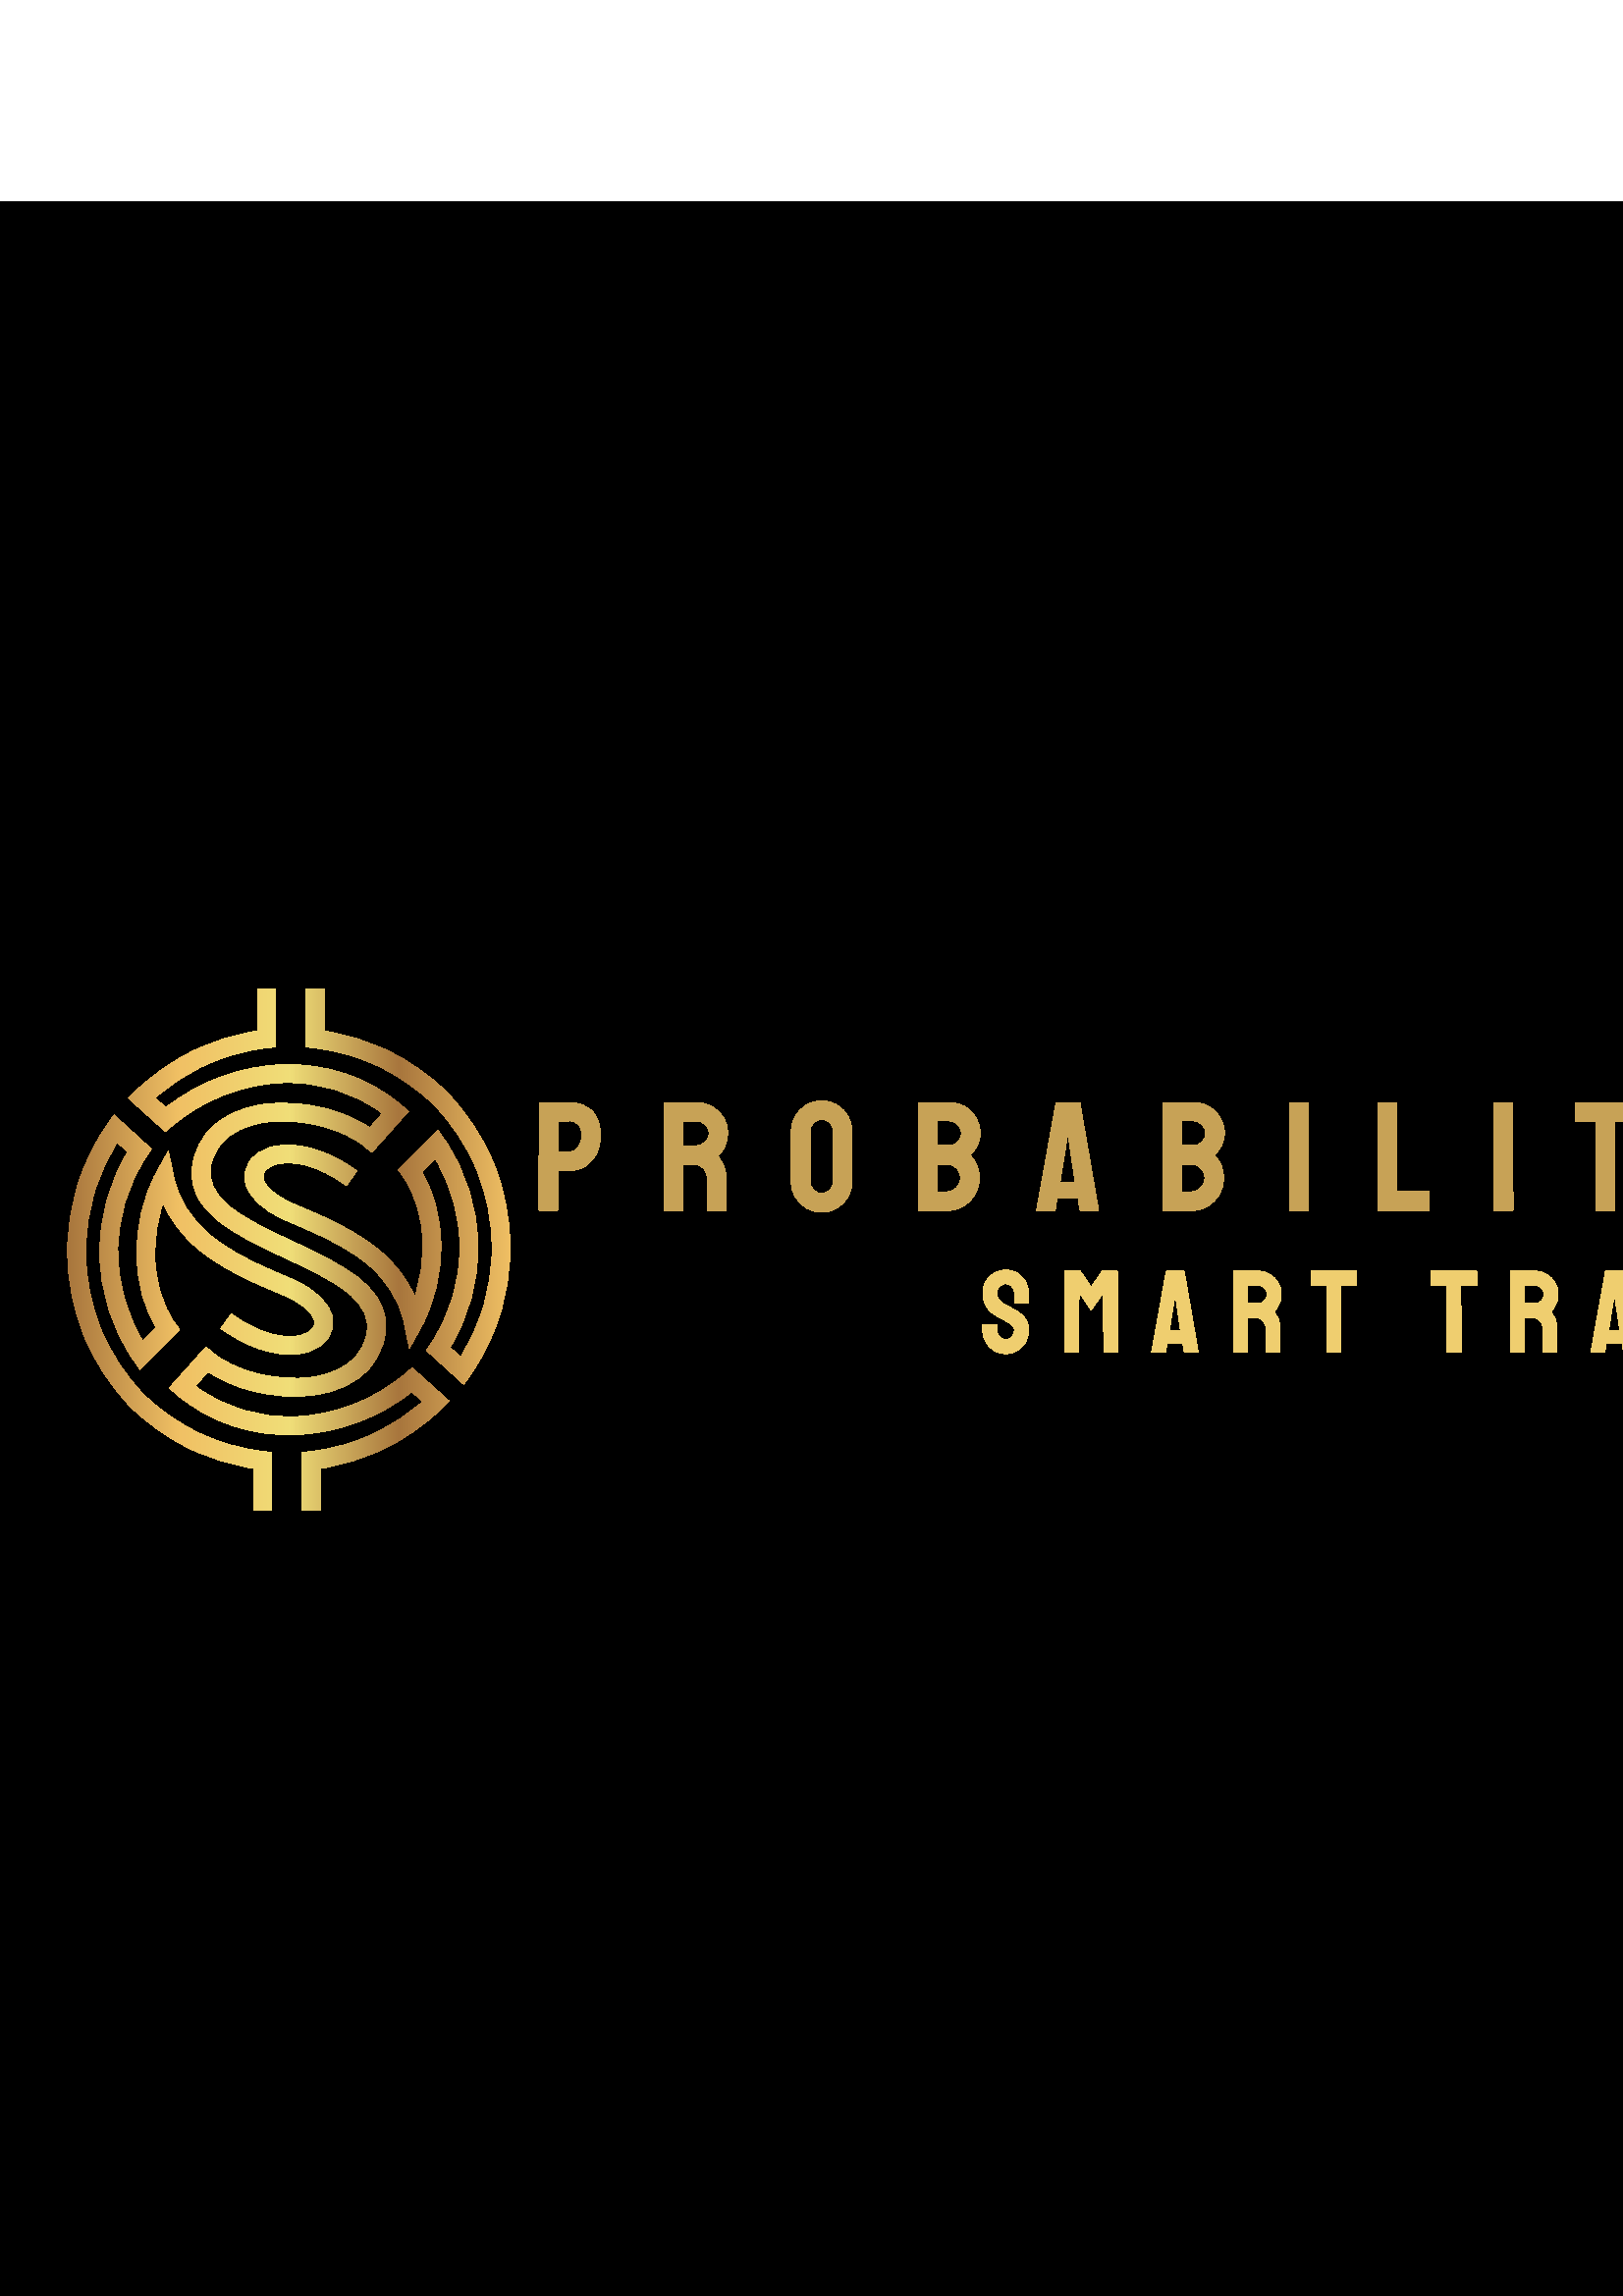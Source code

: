 %!PS-Adobe-3.0 EPSF-3.0
%%Pages: 1
%%DocumentData: Clean7Bit
%%LanguageLevel: 3
%%BoundingBox: 0 0 960 768
%%EndComments
%%BeginProlog
50 dict begin
/q { gsave } bind def
/Q { grestore } bind def
/cm { 6 array astore concat } bind def
/w { setlinewidth } bind def
/J { setlinecap } bind def
/j { setlinejoin } bind def
/M { setmiterlimit } bind def
/d { setdash } bind def
/m { moveto } bind def
/l { lineto } bind def
/c { curveto } bind def
/h { closepath } bind def
/re { exch dup neg 3 1 roll 5 3 roll moveto 0 rlineto
      0 exch rlineto 0 rlineto closepath } bind def
/S { stroke } bind def
/f { fill } bind def
/f* { eofill } bind def
/n { newpath } bind def
/W { clip } bind def
/W* { eoclip } bind def
/BT { } bind def
/ET { } bind def
/BDC { mark 3 1 roll /BDC pdfmark } bind def
/EMC { mark /EMC pdfmark } bind def
/cairo_store_point { /cairo_point_y exch def /cairo_point_x exch def } def
/Tj { show currentpoint cairo_store_point } bind def
/TJ {
  {
    dup
    type /stringtype eq
    { show } { -0.001 mul 0 cairo_font_matrix dtransform rmoveto } ifelse
  } forall
  currentpoint cairo_store_point
} bind def
/cairo_selectfont { cairo_font_matrix aload pop pop pop 0 0 6 array astore
    cairo_font exch selectfont cairo_point_x cairo_point_y moveto } bind def
/Tf { pop /cairo_font exch def /cairo_font_matrix where
      { pop cairo_selectfont } if } bind def
/Td { matrix translate cairo_font_matrix matrix concatmatrix dup
      /cairo_font_matrix exch def dup 4 get exch 5 get cairo_store_point
      /cairo_font where { pop cairo_selectfont } if } bind def
/Tm { 2 copy 8 2 roll 6 array astore /cairo_font_matrix exch def
      cairo_store_point /cairo_font where { pop cairo_selectfont } if } bind def
/g { setgray } bind def
/rg { setrgbcolor } bind def
/d1 { setcachedevice } bind def
/cairo_data_source {
  CairoDataIndex CairoData length lt
    { CairoData CairoDataIndex get /CairoDataIndex CairoDataIndex 1 add def }
    { () } ifelse
} def
/cairo_flush_ascii85_file { cairo_ascii85_file status { cairo_ascii85_file flushfile } if } def
/cairo_image { image cairo_flush_ascii85_file } def
/cairo_imagemask { imagemask cairo_flush_ascii85_file } def
%%EndProlog
%%BeginSetup
%%EndSetup
%%Page: 1 1
%%BeginPageSetup
%%PageBoundingBox: 0 0 960 768
%%EndPageSetup
q 0 0 960 768 rectclip
1 0 0 -1 0 768 cm q
0 g
0 0 960 768 rectfill
q
110.863 479.902 m 110.863 458.641 l 113.805 458.309 l 122.145 457.359 130.078
 455.051 137.375 451.586 c 143.797 448.551 149.719 444.625 154.988 439.969
 c 151.004 436.375 l 138.605 446.133 123.395 451.641 108.164 452.125 c 92.691
 452.609 77.203 447.918 64.637 437.195 c 62.047 434.98 l 64.34 432.465 l
 66.125 430.492 67.484 428.965 68.844 427.441 c 70.52 425.539 72.215 423.641
 73.406 422.34 c 75.547 419.992 l 77.984 422.039 l 81.766 425.223 87.312
 427.848 93.531 429.508 c 100.344 431.332 107.867 431.98 114.66 430.996 
c 121.176 430.047 126.969 427.59 130.672 423.176 c 132.312 421.238 133.559
 418.895 134.305 416.102 c 136.016 409.68 133.129 404.652 127.918 400.352
 c 122.035 395.473 113.266 391.379 104.516 387.281 c 95.355 383 86.176 378.699
 79.699 373.336 c 72.531 367.398 68.602 360.27 71.133 350.773 c 72.141 346.992
 73.852 343.809 76.105 341.129 c 80.965 335.375 88.207 332.211 96.211 331.039
 c 103.918 329.902 112.391 330.629 120.004 332.676 c 125.871 334.242 131.285
 336.625 135.551 339.547 c 136.445 338.559 137.227 337.668 138.027 336.754
 c 138.77 335.898 139.535 335.059 140.223 334.258 c 129.48 326.18 116.672
 322.625 103.844 323.031 c 89.176 323.5 74.484 329.121 62.848 339.043 c 
60.633 340.926 l 47.098 328.711 l 49.629 326.254 l 56.035 320.035 63.465
 314.859 71.617 310.988 c 78.691 307.637 86.324 305.273 94.332 304.062 c
 94.332 288.648 l 100.961 288.648 l 100.961 309.906 l 98.016 310.242 l 89.676
 311.191 81.746 313.5 74.449 316.965 c 68.023 320 62.105 323.926 56.836 
328.582 c 60.82 332.176 l 73.219 322.418 88.43 316.906 103.66 316.422 c 
119.129 315.941 134.621 320.633 147.188 331.355 c 149.773 333.57 l 147.484
 336.082 l 145.695 338.059 144.336 339.582 142.98 341.109 c 141.305 343.008
 139.609 344.91 138.418 346.211 c 136.277 348.559 l 133.836 346.508 l 130.059
 343.324 124.512 340.699 118.293 339.043 c 111.477 337.219 103.957 336.566
 97.16 337.555 c 90.645 338.504 84.855 340.961 81.148 345.375 c 79.512 347.309
 78.266 349.656 77.52 352.449 c 75.809 358.871 78.691 363.898 83.906 368.199
 c 89.789 373.078 98.559 377.172 107.309 381.27 c 116.484 385.551 125.645
 389.852 132.125 395.211 c 139.293 401.152 143.223 408.281 140.688 417.777
 c 139.684 421.555 137.969 424.738 135.719 427.422 c 130.859 433.176 123.617
 436.34 115.609 437.512 c 107.902 438.648 99.434 437.922 91.816 435.875 
c 85.953 434.309 80.535 431.926 76.273 429.004 c 75.379 429.992 74.598 430.883
 73.797 431.797 c 73.051 432.633 72.289 433.492 71.582 434.289 c 82.324 
442.371 95.133 445.926 107.961 445.516 c 122.629 445.051 137.32 439.43 148.953
 429.508 c 151.172 427.625 l 164.707 439.84 l 162.172 442.297 l 155.77 448.516
 148.34 453.691 140.188 457.562 c 133.113 460.914 125.477 463.277 117.473
 464.488 c 117.473 479.902 l 110.844 479.902 l h
127.023 360.734 m 116.207 352.875 106.77 351.352 101.035 353.062 c 99.246
 353.602 97.906 354.422 97.16 355.426 c 96.566 356.227 96.344 357.195 96.566
 358.238 c 97.18 361.031 100.418 364.328 107.176 367.285 c 108.203 367.734
 109.559 368.312 110.938 368.906 c 112.801 369.707 114.734 370.527 116.988
 371.531 c 124.695 374.977 132.926 379.145 139.832 385.141 c 144.895 389.535
 149.215 394.879 152.082 401.543 c 154.168 395.379 155.211 388.547 155.062
 381.809 c 154.855 372.797 152.512 363.992 147.652 357.215 c 146.012 354.941
 l 160.516 340.383 l 162.77 343.641 l 170.961 355.426 175.133 369.188 175.242
 382.98 c 175.355 395.848 171.93 408.73 164.984 420.105 c 168.875 423.641
 l 172.266 418.262 174.98 412.434 176.938 406.234 c 179.191 399.086 180.398
 391.473 180.398 383.578 c 180.398 373.543 178.445 363.992 174.891 355.262
 c 171.203 346.191 165.805 338 159.082 331.113 c 153.199 325.379 146.367
 320.613 138.863 317.039 c 131.547 313.559 123.598 311.23 115.219 310.281
 c 112.277 309.945 l 112.277 288.684 l 118.906 288.684 l 118.906 304.098
 l 126.949 305.309 134.602 307.691 141.695 311.062 c 149.887 314.953 157.312
 320.164 163.738 326.422 c 163.793 326.477 l 171.129 334 177.012 342.918
 181.031 352.785 c 184.906 362.297 187.027 372.703 187.027 383.594 c 187.027
 392.18 185.707 400.465 183.25 408.246 c 180.715 416.289 176.957 423.809
 172.191 430.586 c 170.031 433.656 l 156.363 421.223 l 157.945 418.855 l
 165.188 408.039 168.746 395.531 168.633 383.055 c 168.539 371.867 165.488
 360.695 159.492 350.793 c 154.559 355.742 l 159.195 363.266 161.445 372.426
 161.652 381.715 c 161.895 392.605 159.305 403.738 154.445 412.582 c 150.109
 420.477 l 148.305 411.652 l 146.406 402.324 141.562 395.473 135.457 390.168
 c 129.164 384.711 121.496 380.82 114.254 377.582 c 112.41 376.762 110.324
 375.871 108.293 374.996 c 107.086 374.473 105.895 373.969 104.477 373.355
 c 95.504 369.426 91.055 364.344 90.031 359.652 c 89.379 356.656 90.051 
353.844 91.816 351.5 c 93.418 349.359 95.934 347.699 99.117 346.75 c 106.488
 344.574 118.145 346.191 130.859 355.41 c 126.969 360.77 l h
84.816 407.816 m 95.633 415.672 105.074 417.199 110.809 415.488 c 112.594
 414.949 113.934 414.129 114.68 413.121 c 115.277 412.324 115.5 411.355 
115.277 410.312 c 114.66 407.52 111.422 404.223 104.664 401.262 c 103.641
 400.816 102.281 400.238 100.902 399.645 c 99.043 398.844 97.105 398.023
 94.852 397.02 c 87.145 393.574 78.918 389.402 72.008 383.41 c 66.945 379.016
 62.625 373.672 59.758 367.008 c 57.672 373.168 56.633 380.004 56.781 386.742
 c 56.984 395.754 59.332 404.559 64.191 411.336 c 65.828 413.605 l 51.324
 428.164 l 49.07 424.906 l 40.879 413.121 36.711 399.363 36.598 385.57 c
 36.488 372.703 39.914 359.82 46.855 348.445 c 42.965 344.91 l 39.578 350.289
 36.859 356.117 34.906 362.316 c 32.652 369.465 31.441 377.078 31.441 384.973
 c 31.441 395.008 33.395 404.559 36.953 413.289 c 40.637 422.355 46.039 
430.547 52.758 437.438 c 58.641 443.172 65.473 447.938 72.977 451.512 c 
80.293 454.992 88.242 457.32 96.621 458.27 c 99.562 458.605 l 99.562 479.867
 l 92.934 479.867 l 92.934 464.453 l 84.891 463.242 77.242 460.859 70.148
 457.488 c 61.957 453.598 54.527 448.383 48.105 442.129 c 48.047 442.074
 l 40.715 434.551 34.828 425.633 30.809 415.766 c 26.938 406.254 24.812 
395.848 24.812 384.953 c 24.812 376.371 26.137 368.086 28.594 360.305 c 
31.125 352.262 34.887 344.742 39.652 337.965 c 41.812 334.891 l 55.477 347.328
 l 53.895 349.691 l 46.652 360.512 43.098 373.02 43.207 385.496 c 43.301
 396.684 46.355 407.855 52.348 417.758 c 57.281 412.805 l 52.648 405.285
 50.395 396.125 50.188 386.836 c 49.949 375.945 52.535 364.812 57.395 355.969
 c 61.73 348.074 l 63.539 356.898 l 65.438 366.227 70.277 373.078 76.383
 378.383 c 82.676 383.836 90.348 387.73 97.59 390.969 c 99.434 391.789 101.52
 392.68 103.547 393.555 c 104.758 394.078 105.949 394.578 107.363 395.195
 c 116.336 399.121 120.785 404.207 121.812 408.898 c 122.461 411.895 121.793
 414.707 120.023 417.051 c 118.422 419.191 115.91 420.848 112.727 421.797
 c 105.352 423.977 93.699 422.355 80.984 413.141 c 84.875 407.781 l h
84.816 407.816 m W n
[1.862 0 0 1.862 24.776 288.647] concat
/CairoFunction
<< /FunctionType 3
   /Domain [ 0 1 ]
   /Functions [
   << /FunctionType 2
      /Domain [ 0 1 ]
      /C0 [ 0.659 0.463 0.239 ]
      /C1 [ 0.941 0.753 0.392 ]
      /N 1
   >>
   << /FunctionType 2
      /Domain [ 0 1 ]
      /C0 [ 0.941 0.753 0.392 ]
      /C1 [ 0.941 0.871 0.471 ]
      /N 1
   >>
   << /FunctionType 2
      /Domain [ 0 1 ]
      /C0 [ 0.941 0.871 0.471 ]
      /C1 [ 0.659 0.463 0.239 ]
      /N 1
   >>
   << /FunctionType 2
      /Domain [ 0 1 ]
      /C0 [ 0.659 0.463 0.239 ]
      /C1 [ 0.941 0.753 0.392 ]
      /N 1
   >>
   ]
   /Bounds [ 0.251 0.502 0.749 ]
   /Encode [ 1 1 4 { pop 0 1 } for ]
>>
def
   << /ShadingType 2
      /ColorSpace /DeviceRGB
      /Coords [ 0 51.37 87.16 51.37 ]
      /Extend [ true true ]
      /Function CairoFunction
   >>
shfill
Q
0.78 0.635 0.337 rg
204.25 369.973 m 197.867 369.973 l 197.676 369.973 197.582 369.879 197.582
 369.684 c 197.695 330.523 l 197.695 330.367 197.773 330.293 197.926 330.293
 c 208.875 330.293 l 212.375 330.293 215.137 331.359 217.16 333.492 c 219.199
 335.613 220.215 338.5 220.215 342.148 c 220.215 344.848 219.684 347.188
 218.617 349.168 c 217.559 351.137 216.176 352.652 214.469 353.719 c 212.746
 354.785 210.883 355.32 208.875 355.32 c 204.539 355.32 l 204.539 369.684
 l 204.539 369.879 204.445 369.973 204.25 369.973 c h
204.539 337.137 m 204.539 348.418 l 208.875 348.418 l 210.086 348.418 211.141
 347.84 212.031 346.688 c 212.926 345.527 213.371 344.012 213.371 342.148
 c 213.371 340.672 212.973 339.457 212.176 338.504 c 211.379 337.555 210.281
 337.078 208.875 337.078 c h
250.258 369.973 m 243.816 369.973 l 243.664 369.973 243.586 369.879 243.586
 369.684 c 243.703 330.523 l 243.703 330.367 243.781 330.293 243.934 330.293
 c 255.445 330.293 l 257.5 330.293 259.395 330.797 261.121 331.805 c 262.852
 332.812 264.23 334.164 265.258 335.855 c 266.285 337.543 266.801 339.449
 266.801 341.574 c 266.801 342.984 266.59 344.254 266.164 345.379 c 265.754
 346.492 265.262 347.438 264.695 348.215 c 264.121 349.004 263.605 349.586
 263.152 349.961 c 265.199 352.246 266.223 354.926 266.223 358 c 266.281
 369.684 l 266.281 369.879 266.191 369.973 266.008 369.973 c 259.551 369.973
 l 259.406 369.973 259.336 369.914 259.336 369.801 c 259.336 358 l 259.336
 356.637 258.852 355.449 257.879 354.441 c 256.91 353.434 255.719 352.93
 254.309 352.93 c 250.547 352.93 l 250.488 369.684 l 250.488 369.879 250.414
 369.973 250.258 369.973 c h
250.547 337.137 m 250.547 346.082 l 255.445 346.082 l 256.629 346.082 257.676
 345.648 258.586 344.773 c 259.5 343.898 259.957 342.832 259.957 341.574
 c 259.957 340.363 259.508 339.32 258.617 338.445 c 257.723 337.574 256.664
 337.137 255.445 337.137 c h
301.293 370.551 m 299.238 370.551 297.363 370.027 295.676 368.98 c 293.984
 367.934 292.625 366.543 291.598 364.816 c 290.57 363.086 290.055 361.176
 290.055 359.082 c 290.113 341.012 l 290.113 338.918 290.617 337.016 291.625
 335.305 c 292.633 333.598 293.992 332.227 295.703 331.199 c 297.414 330.172
 299.277 329.656 301.293 329.656 c 303.34 329.656 305.203 330.172 306.883
 331.199 c 308.555 332.227 309.895 333.598 310.906 335.305 c 311.902 337.016
 312.402 338.918 312.402 341.012 c 312.461 359.082 l 312.461 361.176 311.961
 363.086 310.961 364.816 c 309.953 366.543 308.605 367.934 306.914 368.98
 c 305.215 370.027 303.34 370.551 301.293 370.551 c h
301.293 363.648 m 302.438 363.648 303.438 363.184 304.289 362.25 c 305.145
 361.32 305.574 360.262 305.574 359.082 c 305.516 341.012 l 305.516 339.754
 305.117 338.688 304.32 337.812 c 303.512 336.938 302.504 336.5 301.293 
336.5 c 300.113 336.5 299.105 336.93 298.27 337.785 c 297.434 338.641 297.016
 339.715 297.016 341.012 c 297.016 359.082 l 297.016 360.34 297.434 361.414
 298.27 362.309 c 299.105 363.199 300.113 363.648 301.293 363.648 c h
347.184 369.973 m 336.984 369.973 l 336.832 369.973 336.754 369.879 336.754
 369.684 c 336.867 330.523 l 336.867 330.367 336.945 330.293 337.098 330.293
 c 348.035 330.293 l 350.207 330.293 352.148 330.816 353.855 331.863 c 355.566
 332.91 356.918 334.289 357.906 335.996 c 358.895 337.707 359.391 339.566
 359.391 341.574 c 359.391 343.215 359.02 344.738 358.281 346.141 c 357.539
 347.543 356.656 348.684 355.629 349.555 c 356.723 350.66 357.578 351.938
 358.195 353.391 c 358.801 354.828 359.102 356.348 359.102 357.941 c 359.102
 360.152 358.57 362.168 357.504 363.992 c 356.445 365.809 355.016 367.258
 353.207 368.344 c 351.402 369.43 349.395 369.973 347.184 369.973 c h
343.715 337.078 m 343.715 346.027 l 348.035 346.027 l 349.371 346.027 350.445
 345.559 351.262 344.629 c 352.078 343.695 352.488 342.68 352.488 341.574
 c 352.488 340.363 352.051 339.312 351.176 338.418 c 350.301 337.523 349.254
 337.078 348.035 337.078 c h
343.715 352.93 m 343.656 363.016 l 347.184 363.016 l 348.559 363.016 349.734
 362.508 350.715 361.5 c 351.703 360.5 352.199 359.316 352.199 357.941 c
 352.199 356.578 351.703 355.402 350.715 354.41 c 349.734 353.422 348.559
 352.93 347.184 352.93 c h
380.082 369.684 m 387.156 330.523 l 387.195 330.367 387.289 330.293 387.441
 330.293 c 395.699 330.293 l 395.852 330.293 395.949 330.367 395.988 330.523
 c 402.773 369.684 l 402.812 369.879 402.734 369.973 402.543 369.973 c 396.219
 369.973 l 396.066 369.973 395.969 369.879 395.93 369.684 c 395.309 365.52
 l 387.559 365.52 l 386.926 369.684 l 386.887 369.879 386.789 369.973 386.637
 369.973 c 380.312 369.973 l 380.156 369.973 380.082 369.879 380.082 369.684
 c h
391.262 343.402 m 388.695 359.426 l 394.172 359.426 l 391.824 343.402 l
 391.492 341.301 l h
436.75 369.973 m 426.547 369.973 l 426.395 369.973 426.316 369.879 426.316
 369.684 c 426.434 330.523 l 426.434 330.367 426.512 330.293 426.664 330.293
 c 437.613 330.293 l 439.777 330.293 441.711 330.816 443.422 331.863 c 445.129
 332.91 446.48 334.289 447.469 335.996 c 448.461 337.707 448.953 339.566
 448.953 341.574 c 448.953 343.215 448.586 344.738 447.844 346.141 c 447.105
 347.543 446.223 348.684 445.191 349.555 c 446.297 350.66 447.152 351.938
 447.758 353.391 c 448.363 354.828 448.664 356.348 448.664 357.941 c 448.664
 360.152 448.137 362.168 447.082 363.992 c 446.016 365.809 444.578 367.258
 442.773 368.344 c 440.965 369.43 438.961 369.973 436.75 369.973 c h
433.277 337.078 m 433.277 346.027 l 437.613 346.027 l 438.941 346.027 440.012
 345.559 440.828 344.629 c 441.645 343.695 442.051 342.68 442.051 341.574
 c 442.051 340.363 441.613 339.312 440.742 338.418 c 439.867 337.523 438.824
 337.078 437.613 337.078 c h
433.277 352.93 m 433.219 363.016 l 436.75 363.016 l 438.125 363.016 439.305
 362.508 440.293 361.5 c 441.285 360.5 441.777 359.316 441.777 357.941 c
 441.777 356.578 441.285 355.402 440.293 354.41 c 439.305 353.422 438.125
 352.93 436.75 352.93 c h
479.457 369.973 m 473.016 369.973 l 472.824 369.973 472.727 369.879 472.727
 369.684 c 472.785 330.523 l 472.785 330.367 472.863 330.293 473.016 330.293
 c 479.398 330.293 l 479.555 330.293 479.629 330.367 479.629 330.523 c 479.688
 369.684 l 479.688 369.879 479.609 369.973 479.457 369.973 c h
523.863 369.973 m 505.449 369.973 l 505.305 369.973 505.234 369.879 505.234
 369.684 c 505.293 330.578 l 505.293 330.387 505.383 330.293 505.566 330.293
 c 511.906 330.293 l 512.086 330.293 512.18 330.387 512.18 330.578 c 512.121
 362.957 l 523.863 362.957 l 524.055 362.957 524.152 363.051 524.152 363.246
 c 524.152 369.684 l 524.152 369.879 524.055 369.973 523.863 369.973 c h
554.539 369.973 m 548.102 369.973 l 547.906 369.973 547.812 369.879 547.812
 369.684 c 547.871 330.523 l 547.871 330.367 547.945 330.293 548.102 330.293
 c 554.484 330.293 l 554.637 330.293 554.715 330.367 554.715 330.523 c 554.77
 369.684 l 554.77 369.879 554.695 369.973 554.539 369.973 c h
591.887 369.973 m 585.445 369.973 l 585.293 369.973 585.215 369.879 585.215
 369.684 c 585.215 337.195 l 577.809 337.195 l 577.617 337.195 577.523 337.098
 577.523 336.906 c 577.578 330.523 l 577.578 330.367 577.656 330.293 577.809
 330.293 c 599.465 330.293 l 599.66 330.293 599.754 330.367 599.754 330.523
 c 599.754 336.906 l 599.754 337.098 599.68 337.195 599.523 337.195 c 592.062
 337.195 l 592.117 369.684 l 592.117 369.879 592.043 369.973 591.887 369.973
 c h
634.363 369.973 m 627.809 369.973 l 627.691 369.973 627.637 369.895 627.637
 369.742 c 627.691 353.547 l 620.055 330.523 l 620.02 330.367 620.074 330.293
 620.23 330.293 c 626.555 330.293 l 626.746 330.293 626.863 330.367 626.902
 330.523 c 631.109 345.852 l 635.387 330.523 l 635.426 330.367 635.523 330.293
 635.676 330.293 c 642.059 330.293 l 642.211 330.293 642.27 330.367 642.23
 330.523 c 634.539 353.332 l 634.594 369.742 l 634.594 369.895 634.52 369.973
 634.363 369.973 c h
705.859 369.973 m 699.418 369.973 l 699.266 369.973 699.188 369.879 699.188
 369.684 c 699.188 337.195 l 691.77 337.195 l 691.586 337.195 691.496 337.098
 691.496 336.906 c 691.551 330.523 l 691.551 330.367 691.625 330.293 691.77
 330.293 c 713.438 330.293 l 713.633 330.293 713.727 330.367 713.727 330.523
 c 713.727 336.906 l 713.727 337.098 713.652 337.195 713.496 337.195 c 706.031
 337.195 l 706.09 369.684 l 706.09 369.879 706.016 369.973 705.859 369.973
 c h
743.148 369.973 m 736.695 369.973 l 736.551 369.973 736.48 369.879 736.48
 369.684 c 736.594 330.523 l 736.594 330.367 736.664 330.293 736.809 330.293
 c 748.336 330.293 l 750.383 330.293 752.27 330.797 754 331.805 c 755.727
 332.812 757.105 334.164 758.133 335.855 c 759.164 337.543 759.676 339.449
 759.676 341.574 c 759.676 342.984 759.469 344.254 759.059 345.379 c 758.633
 346.492 758.141 347.438 757.574 348.215 c 756.996 349.004 756.484 349.586
 756.031 349.961 c 758.078 352.246 759.102 354.926 759.102 358 c 759.156
 369.684 l 759.156 369.879 759.066 369.973 758.883 369.973 c 752.441 369.973
 l 752.289 369.973 752.211 369.914 752.211 369.801 c 752.211 358 l 752.211
 356.637 751.727 355.449 750.758 354.441 c 749.789 353.434 748.602 352.93
 747.199 352.93 c 743.422 352.93 l 743.367 369.684 l 743.367 369.879 743.293
 369.973 743.148 369.973 c h
743.422 337.137 m 743.422 346.082 l 748.336 346.082 l 749.508 346.082 750.551
 345.648 751.465 344.773 c 752.375 343.898 752.832 342.832 752.832 341.574
 c 752.832 340.363 752.387 339.32 751.492 338.445 c 750.598 337.574 749.547
 337.137 748.336 337.137 c h
781.965 369.684 m 789.043 330.523 l 789.078 330.367 789.176 330.293 789.328
 330.293 c 797.586 330.293 l 797.738 330.293 797.836 330.367 797.875 330.523
 c 804.66 369.684 l 804.699 369.879 804.621 369.973 804.43 369.973 c 798.105
 369.973 l 797.949 369.973 797.855 369.879 797.816 369.684 c 797.195 365.52
 l 789.445 365.52 l 788.812 369.684 l 788.773 369.879 788.676 369.973 788.523
 369.973 c 782.195 369.973 l 782.043 369.973 781.965 369.879 781.965 369.684
 c h
793.148 343.402 m 790.582 359.426 l 796.059 359.426 l 793.711 343.402 l
 793.379 341.301 l h
838.695 369.914 m 828.492 369.973 l 828.301 369.973 828.203 369.879 828.203
 369.684 c 828.32 330.523 l 828.32 330.367 828.395 330.293 828.551 330.293
 c 839.211 330.234 l 841.305 330.195 843.219 330.691 844.945 331.719 c 846.676
 332.746 848.051 334.125 849.066 335.855 c 850.094 337.582 850.609 339.488
 850.609 341.574 c 850.609 357.941 l 850.609 360.152 850.078 362.16 849.012
 363.965 c 847.953 365.77 846.531 367.203 844.746 368.258 c 842.957 369.324
 840.941 369.879 838.695 369.914 c h
835.223 337.137 m 835.164 362.957 l 838.695 362.957 l 840.105 362.957 841.297
 362.461 842.266 361.473 c 843.227 360.492 843.707 359.316 843.707 357.941
 c 843.707 341.531 l 843.707 340.312 843.266 339.254 842.383 338.359 c 841.488
 337.469 840.434 337.039 839.211 337.078 c h
893.719 369.973 m 875.305 369.973 l 875.152 369.973 875.074 369.879 875.074
 369.684 c 875.133 330.523 l 875.133 330.367 875.211 330.293 875.363 330.293
 c 893.664 330.293 l 893.816 330.293 893.895 330.387 893.895 330.578 c 893.895
 336.965 l 893.895 337.117 893.816 337.195 893.664 337.195 c 881.977 337.195
 l 881.977 346.082 l 893.664 346.082 l 893.816 346.082 893.895 346.16 893.895
 346.312 c 893.938 352.754 l 893.938 352.91 893.863 352.984 893.719 352.984
 c 881.977 352.984 l 881.977 362.957 l 893.719 362.957 l 893.863 362.957
 893.938 363.051 893.938 363.246 c 893.938 369.742 l 893.938 369.895 893.863
 369.973 893.719 369.973 c h
928.316 370.551 m 926.27 370.551 924.402 370.027 922.711 368.98 c 921.02
 367.934 919.672 366.543 918.66 364.816 c 917.652 363.086 917.148 361.176
 917.148 359.082 c 917.148 356.457 l 917.148 356.266 917.246 356.168 917.438
 356.168 c 923.82 356.168 l 923.973 356.168 924.051 356.266 924.051 356.457
 c 924.051 359.082 l 924.051 360.34 924.469 361.414 925.305 362.309 c 926.141
 363.199 927.145 363.648 928.316 363.648 c 929.496 363.648 930.504 363.191
 931.34 362.277 c 932.176 361.367 932.594 360.301 932.594 359.082 c 932.594
 357.68 931.684 356.461 929.855 355.434 c 929.25 355.09 928.301 354.555 
927.004 353.836 c 925.719 353.113 924.5 352.434 923.359 351.789 c 921.273
 350.57 919.727 349.039 918.719 347.191 c 917.711 345.348 917.207 343.27
 917.207 340.953 c 917.207 338.82 917.719 336.91 918.746 335.219 c 919.777
 333.527 921.137 332.188 922.824 331.199 c 924.516 330.211 926.348 329.715
 928.316 329.715 c 930.332 329.715 932.188 330.219 933.879 331.227 c 935.566
 332.238 936.918 333.586 937.926 335.277 c 938.934 336.969 939.438 338.859
 939.438 340.953 c 939.438 345.621 l 939.438 345.777 939.363 345.852 939.207
 345.852 c 932.824 345.852 l 932.672 345.852 932.594 345.777 932.594 345.621
 c 932.535 340.953 l 932.535 339.617 932.121 338.535 931.285 337.699 c 930.449
 336.863 929.457 336.445 928.316 336.445 c 927.145 336.445 926.141 336.891
 925.305 337.785 c 924.469 338.676 924.051 339.734 924.051 340.953 c 924.051
 342.211 924.316 343.258 924.844 344.094 c 925.379 344.93 926.352 345.727
 927.754 346.488 c 927.945 346.602 928.316 346.801 928.863 347.078 c 929.41
 347.367 930.012 347.691 930.664 348.059 c 931.309 348.414 931.883 348.727
 932.395 348.996 c 932.91 349.262 933.23 349.43 933.344 349.5 c 935.246 
350.566 936.746 351.871 937.84 353.418 c 938.945 354.953 939.496 356.844
 939.496 359.082 c 939.496 361.25 938.992 363.199 937.984 364.93 c 936.977
 366.66 935.625 368.027 933.934 369.035 c 932.242 370.047 930.371 370.551
 928.316 370.551 c h
928.316 370.551 m f
0.937 0.808 0.435 rg
368.73 422.438 m 367.195 422.438 365.785 422.043 364.508 421.254 c 363.242
 420.465 362.227 419.418 361.469 418.113 c 360.711 416.816 360.332 415.379
 360.332 413.805 c 360.332 411.832 l 360.332 411.688 360.402 411.613 360.547
 411.613 c 365.344 411.613 l 365.461 411.613 365.516 411.688 365.516 411.832
 c 365.516 413.805 l 365.516 414.746 365.836 415.555 366.469 416.227 c 367.094
 416.898 367.848 417.234 368.73 417.234 c 369.625 417.234 370.383 416.895
 371.008 416.211 c 371.641 415.52 371.957 414.719 371.957 413.805 c 371.957
 412.75 371.27 411.836 369.898 411.066 c 369.438 410.809 368.723 410.406
 367.75 409.855 c 366.781 409.32 365.863 408.805 365 408.316 c 363.434 407.402
 362.27 406.25 361.512 404.855 c 360.754 403.473 360.375 401.91 360.375 
400.16 c 360.375 398.555 360.758 397.121 361.527 395.852 c 362.305 394.574
 363.328 393.566 364.594 392.824 c 365.871 392.078 367.25 391.703 368.73
 391.703 c 370.25 391.703 371.645 392.082 372.922 392.84 c 374.191 393.598
 375.203 394.617 375.965 395.895 c 376.723 397.164 377.102 398.586 377.102
 400.16 c 377.102 403.676 l 377.102 403.793 377.043 403.848 376.93 403.848
 c 372.129 403.848 l 372.016 403.848 371.957 403.793 371.957 403.676 c 371.914
 400.16 l 371.914 399.16 371.598 398.344 370.965 397.711 c 370.34 397.086
 369.594 396.773 368.73 396.773 c 367.848 396.773 367.094 397.109 366.469
 397.781 c 365.836 398.457 365.516 399.246 365.516 400.16 c 365.516 401.102
 365.719 401.891 366.121 402.523 c 366.516 403.148 367.246 403.746 368.312
 404.324 c 368.457 404.41 368.734 404.559 369.148 404.77 c 369.562 404.992
 370.012 405.238 370.504 405.504 c 370.984 405.773 371.414 406.012 371.801
 406.211 c 372.191 406.414 372.434 406.543 372.52 406.602 c 373.941 407.398
 375.07 408.379 375.906 409.539 c 376.73 410.691 377.145 412.113 377.145
 413.805 c 377.145 415.438 376.766 416.902 376.008 418.199 c 375.246 419.508
 374.234 420.539 372.965 421.297 c 371.688 422.055 370.277 422.438 368.73
 422.438 c h
395.43 422.004 m 390.574 422.004 l 390.469 422.004 390.414 421.934 390.414
 421.789 c 390.5 392.309 l 390.5 392.191 390.555 392.133 390.66 392.133 
c 395.906 392.133 l 396.02 392.133 396.121 392.191 396.207 392.309 c 400.113
 397.969 l 404.016 392.309 l 404.105 392.191 404.203 392.133 404.32 392.133
 c 409.594 392.133 l 409.707 392.133 409.766 392.191 409.766 392.309 c 409.852
 421.789 l 409.852 421.934 409.797 422.004 409.68 422.004 c 404.824 422.004
 l 404.707 422.004 404.652 421.934 404.652 421.789 c 404.609 399.902 l 400.113
 406.43 l 395.645 399.902 l 395.602 421.789 l 395.602 421.934 395.543 422.004
 395.43 422.004 c h
422.258 421.789 m 427.574 392.309 l 427.605 392.191 427.676 392.133 427.793
 392.133 c 434.016 392.133 l 434.133 392.133 434.203 392.191 434.23 392.309
 c 439.332 421.789 l 439.363 421.934 439.305 422.004 439.16 422.004 c 434.391
 422.004 l 434.285 422.004 434.219 421.934 434.188 421.789 c 433.715 418.66
 l 427.879 418.66 l 427.402 421.789 l 427.375 421.934 427.301 422.004 427.188
 422.004 c 422.418 422.004 l 422.312 422.004 422.258 421.934 422.258 421.789
 c h
430.66 402.004 m 428.727 414.066 l 432.848 414.066 l 431.09 402.004 l 430.832
 400.418 l h
457.316 422.004 m 452.461 422.004 l 452.344 422.004 452.285 421.934 452.285
 421.789 c 452.371 392.309 l 452.371 392.191 452.43 392.133 452.547 392.133
 c 461.219 392.133 l 462.766 392.133 464.188 392.516 465.484 393.273 c 466.789
 394.031 467.828 395.047 468.598 396.312 c 469.375 397.59 469.766 399.031
 469.766 400.637 c 469.766 401.691 469.605 402.645 469.289 403.488 c 468.973
 404.332 468.598 405.051 468.164 405.637 c 467.742 406.223 467.359 406.66
 467.012 406.945 c 468.559 408.656 469.332 410.672 469.332 413 c 469.375
 421.789 l 469.375 421.934 469.305 422.004 469.16 422.004 c 464.305 422.004
 l 464.188 422.004 464.129 421.961 464.129 421.875 c 464.129 413 l 464.129
 411.961 463.77 411.062 463.051 410.305 c 462.32 409.547 461.422 409.164
 460.355 409.164 c 457.531 409.164 l 457.488 421.789 l 457.488 421.934 457.43
 422.004 457.316 422.004 c h
457.531 397.277 m 457.531 404.023 l 461.219 404.023 l 462.102 404.023 462.891
 403.695 463.582 403.043 c 464.266 402.379 464.605 401.578 464.605 400.637
 c 464.605 399.715 464.27 398.926 463.598 398.273 c 462.926 397.609 462.133
 397.277 461.219 397.277 c h
491.52 422.004 m 486.664 422.004 l 486.551 422.004 486.492 421.934 486.492
 421.789 c 486.492 397.32 l 480.918 397.32 l 480.773 397.32 480.699 397.254
 480.699 397.121 c 480.742 392.309 l 480.742 392.191 480.801 392.133 480.918
 392.133 c 497.227 392.133 l 497.371 392.133 497.441 392.191 497.441 392.309
 c 497.441 397.121 l 497.441 397.254 497.387 397.32 497.27 397.32 c 491.652
 397.32 l 491.695 421.789 l 491.695 421.934 491.637 422.004 491.52 422.004
 c h
535.555 422.004 m 530.699 422.004 l 530.582 422.004 530.523 421.934 530.523
 421.789 c 530.523 397.32 l 524.949 397.32 l 524.805 397.32 524.734 397.254
 524.734 397.121 c 524.777 392.309 l 524.777 392.191 524.832 392.133 524.949
 392.133 c 541.258 392.133 l 541.402 392.133 541.477 392.191 541.477 392.309
 c 541.477 397.121 l 541.477 397.254 541.418 397.32 541.305 397.32 c 535.668
 397.32 l 535.711 421.789 l 535.711 421.934 535.66 422.004 535.555 422.004
 c h
558.852 422.004 m 553.996 422.004 l 553.883 422.004 553.824 421.934 553.824
 421.789 c 553.91 392.309 l 553.91 392.191 553.969 392.133 554.082 392.133
 c 562.758 392.133 l 564.305 392.133 565.727 392.516 567.023 393.273 c 568.328
 394.031 569.367 395.047 570.133 396.312 c 570.914 397.59 571.301 399.031
 571.301 400.637 c 571.301 401.691 571.145 402.645 570.824 403.488 c 570.508
 404.332 570.133 405.051 569.703 405.637 c 569.281 406.223 568.895 406.66
 568.551 406.945 c 570.098 408.656 570.871 410.672 570.871 413 c 570.914
 421.789 l 570.914 421.934 570.84 422.004 570.695 422.004 c 565.84 422.004
 l 565.727 422.004 565.668 421.961 565.668 421.875 c 565.668 413 l 565.668
 411.961 565.305 411.062 564.574 410.305 c 563.852 409.547 562.961 409.164
 561.895 409.164 c 559.07 409.164 l 559.027 421.789 l 559.027 421.934 558.969
 422.004 558.852 422.004 c h
559.07 397.277 m 559.07 404.023 l 562.758 404.023 l 563.641 404.023 564.43
 403.695 565.121 403.043 c 565.801 402.379 566.145 401.578 566.145 400.637
 c 566.145 399.715 565.809 398.926 565.133 398.273 c 564.461 397.609 563.668
 397.277 562.758 397.277 c h
583.32 421.789 m 588.637 392.309 l 588.664 392.191 588.734 392.133 588.852
 392.133 c 595.074 392.133 l 595.191 392.133 595.262 392.191 595.293 392.309
 c 600.395 421.789 l 600.422 421.934 600.363 422.004 600.219 422.004 c 595.449
 422.004 l 595.344 422.004 595.277 421.934 595.25 421.789 c 594.773 418.66
 l 588.938 418.66 l 588.461 421.789 l 588.434 421.934 588.363 422.004 588.246
 422.004 c 583.477 422.004 l 583.371 422.004 583.32 421.934 583.32 421.789
 c h
591.719 402.004 m 589.789 414.066 l 593.91 414.066 l 592.152 402.004 l 
591.891 400.418 l h
621.242 421.961 m 613.562 422.004 l 613.418 422.004 613.348 421.934 613.348
 421.789 c 613.434 392.309 l 613.434 392.191 613.488 392.133 613.605 392.133
 c 621.633 392.09 l 623.207 392.062 624.648 392.434 625.953 393.199 c 627.25
 393.98 628.289 395.016 629.066 396.312 c 629.836 397.621 630.219 399.059
 630.219 400.637 c 630.219 412.953 l 630.219 414.605 629.82 416.117 629.023
 417.48 c 628.215 418.832 627.141 419.914 625.797 420.723 c 624.449 421.52
 622.934 421.934 621.242 421.961 c h
618.633 397.277 m 618.59 416.73 l 621.242 416.73 l 622.309 416.73 623.207
 416.355 623.938 415.605 c 624.668 414.867 625.031 413.984 625.031 412.953
 c 625.031 400.594 l 625.031 399.672 624.695 398.871 624.023 398.199 c 623.352
 397.527 622.555 397.207 621.633 397.234 c h
648.934 422.004 m 644.078 422.004 l 643.938 422.004 643.863 421.934 643.863
 421.789 c 643.906 392.309 l 643.906 392.191 643.965 392.133 644.078 392.133
 c 648.891 392.133 l 648.996 392.133 649.051 392.191 649.051 392.309 c 649.094
 421.789 l 649.094 421.934 649.043 422.004 648.934 422.004 c h
667.812 422.004 m 663.516 422.004 l 663.285 422.004 663.172 421.902 663.172
 421.699 c 663.129 392.48 l 663.129 392.25 663.242 392.133 663.473 392.133
 c 667.336 392.133 l 674.598 409.051 l 674.383 392.48 l 674.383 392.25 674.512
 392.133 674.77 392.133 c 679.008 392.133 l 679.18 392.133 679.266 392.25
 679.266 392.48 c 679.309 421.746 l 679.309 421.918 679.238 422.004 679.094
 422.004 c 675.316 422.004 l 667.898 406.211 l 668.199 421.656 l 668.199
 421.887 668.07 422.004 667.812 422.004 c h
701.152 422.438 m 699.605 422.438 698.203 422.047 696.945 421.27 c 695.688
 420.5 694.68 419.465 693.918 418.156 c 693.16 416.859 692.781 415.41 692.781
 413.805 c 692.781 400.203 l 692.781 398.656 693.16 397.234 693.918 395.938
 c 694.68 394.633 695.695 393.594 696.973 392.824 c 698.242 392.047 699.633
 391.66 701.152 391.66 c 702.727 391.66 704.152 392.039 705.434 392.797 
c 706.699 393.555 707.707 394.578 708.457 395.867 c 709.195 397.152 709.566
 398.598 709.566 400.203 c 709.566 402.176 l 709.566 402.293 709.496 402.352
 709.352 402.352 c 704.555 402.352 l 704.438 402.352 704.379 402.293 704.379
 402.176 c 704.379 400.551 l 704.379 399.465 704.074 398.562 703.457 397.84
 c 702.844 397.129 702.074 396.773 701.152 396.773 c 700.328 396.773 699.59
 397.113 698.949 397.797 c 698.305 398.488 697.984 399.289 697.984 400.203
 c 697.984 413.805 l 697.984 414.746 698.293 415.555 698.918 416.227 c 699.555
 416.898 700.297 417.234 701.152 417.234 c 702.074 417.234 702.844 416.906
 703.457 416.254 c 704.074 415.594 704.379 414.773 704.379 413.805 c 704.379
 411.703 l 701.367 411.703 l 701.223 411.703 701.152 411.629 701.152 411.484
 c 701.152 406.688 l 701.152 406.543 701.223 406.473 701.367 406.473 c 709.395
 406.473 l 709.508 406.473 709.566 406.543 709.566 406.688 c 709.566 413.805
 l 709.566 415.41 709.188 416.859 708.43 418.156 c 707.668 419.465 706.66
 420.5 705.402 421.27 c 704.145 422.047 702.727 422.438 701.152 422.438 
c h
701.152 422.438 m f
Q Q
showpage
%%Trailer
end
%%EOF
